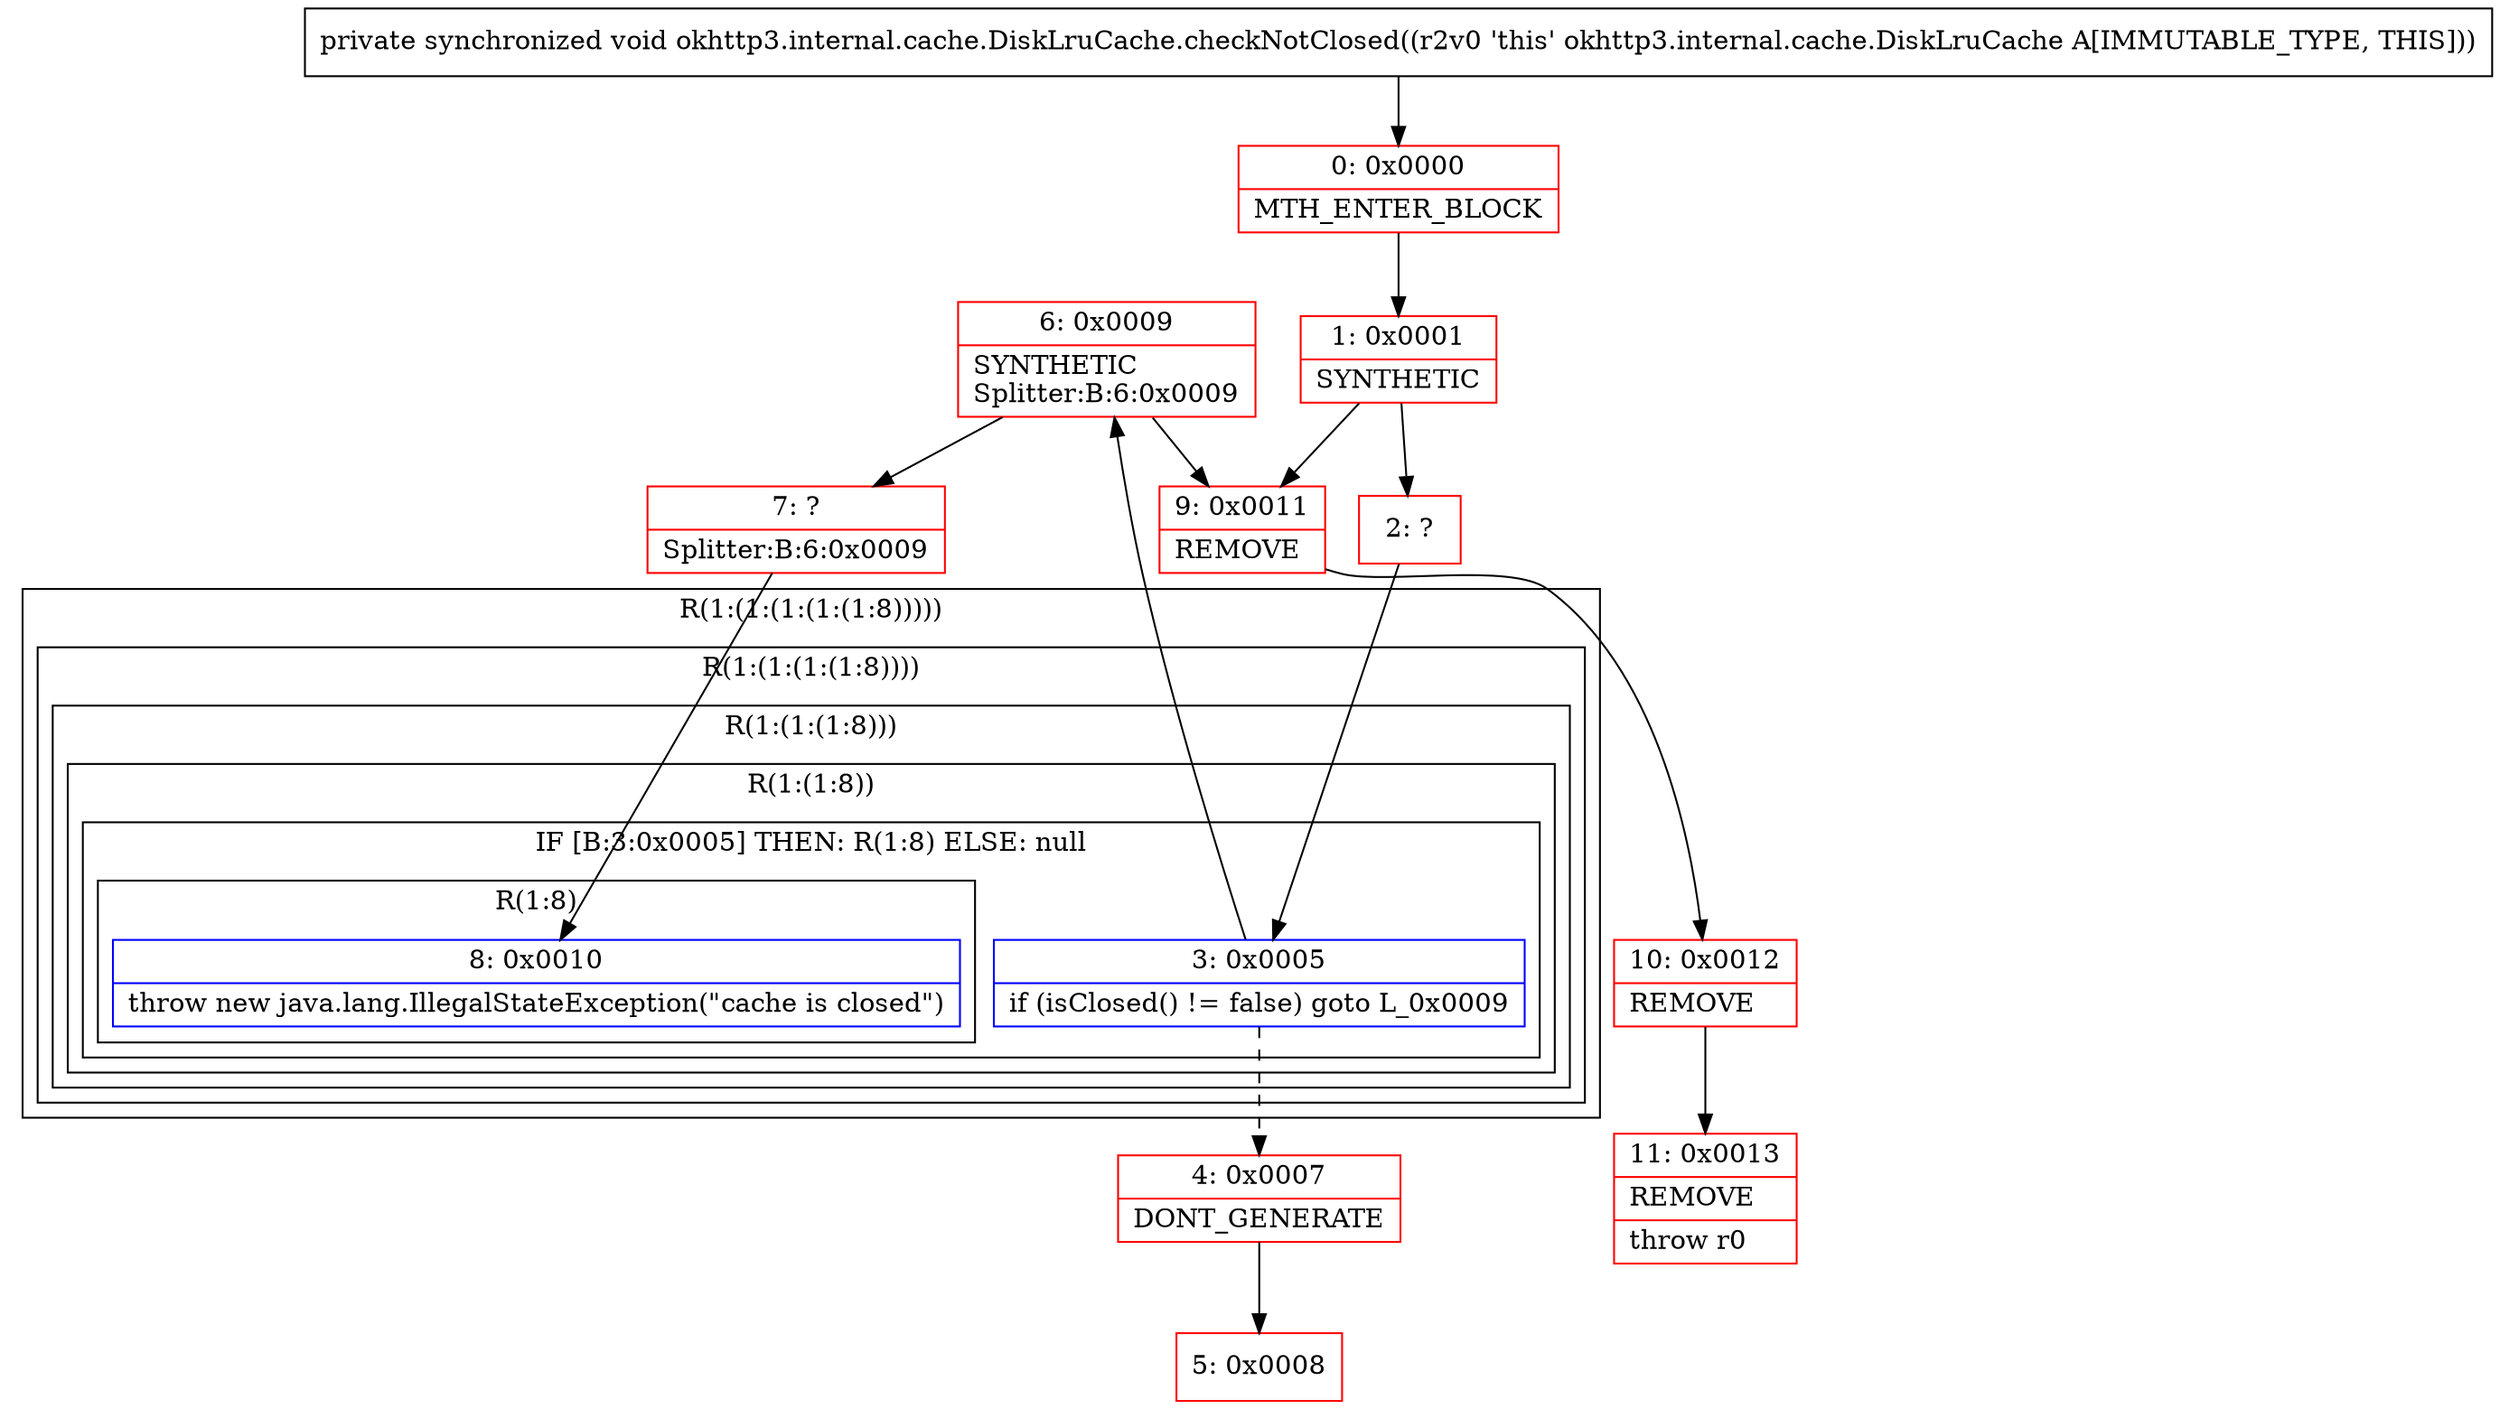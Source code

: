 digraph "CFG forokhttp3.internal.cache.DiskLruCache.checkNotClosed()V" {
subgraph cluster_Region_1953163105 {
label = "R(1:(1:(1:(1:(1:8)))))";
node [shape=record,color=blue];
subgraph cluster_Region_1034388743 {
label = "R(1:(1:(1:(1:8))))";
node [shape=record,color=blue];
subgraph cluster_Region_246506530 {
label = "R(1:(1:(1:8)))";
node [shape=record,color=blue];
subgraph cluster_Region_1539467335 {
label = "R(1:(1:8))";
node [shape=record,color=blue];
subgraph cluster_IfRegion_2024852913 {
label = "IF [B:3:0x0005] THEN: R(1:8) ELSE: null";
node [shape=record,color=blue];
Node_3 [shape=record,label="{3\:\ 0x0005|if (isClosed() != false) goto L_0x0009\l}"];
subgraph cluster_Region_2042552349 {
label = "R(1:8)";
node [shape=record,color=blue];
Node_8 [shape=record,label="{8\:\ 0x0010|throw new java.lang.IllegalStateException(\"cache is closed\")\l}"];
}
}
}
}
}
}
Node_0 [shape=record,color=red,label="{0\:\ 0x0000|MTH_ENTER_BLOCK\l}"];
Node_1 [shape=record,color=red,label="{1\:\ 0x0001|SYNTHETIC\l}"];
Node_2 [shape=record,color=red,label="{2\:\ ?}"];
Node_4 [shape=record,color=red,label="{4\:\ 0x0007|DONT_GENERATE\l}"];
Node_5 [shape=record,color=red,label="{5\:\ 0x0008}"];
Node_6 [shape=record,color=red,label="{6\:\ 0x0009|SYNTHETIC\lSplitter:B:6:0x0009\l}"];
Node_7 [shape=record,color=red,label="{7\:\ ?|Splitter:B:6:0x0009\l}"];
Node_9 [shape=record,color=red,label="{9\:\ 0x0011|REMOVE\l}"];
Node_10 [shape=record,color=red,label="{10\:\ 0x0012|REMOVE\l}"];
Node_11 [shape=record,color=red,label="{11\:\ 0x0013|REMOVE\l|throw r0\l}"];
MethodNode[shape=record,label="{private synchronized void okhttp3.internal.cache.DiskLruCache.checkNotClosed((r2v0 'this' okhttp3.internal.cache.DiskLruCache A[IMMUTABLE_TYPE, THIS])) }"];
MethodNode -> Node_0;
Node_3 -> Node_4[style=dashed];
Node_3 -> Node_6;
Node_0 -> Node_1;
Node_1 -> Node_2;
Node_1 -> Node_9;
Node_2 -> Node_3;
Node_4 -> Node_5;
Node_6 -> Node_7;
Node_6 -> Node_9;
Node_7 -> Node_8;
Node_9 -> Node_10;
Node_10 -> Node_11;
}


